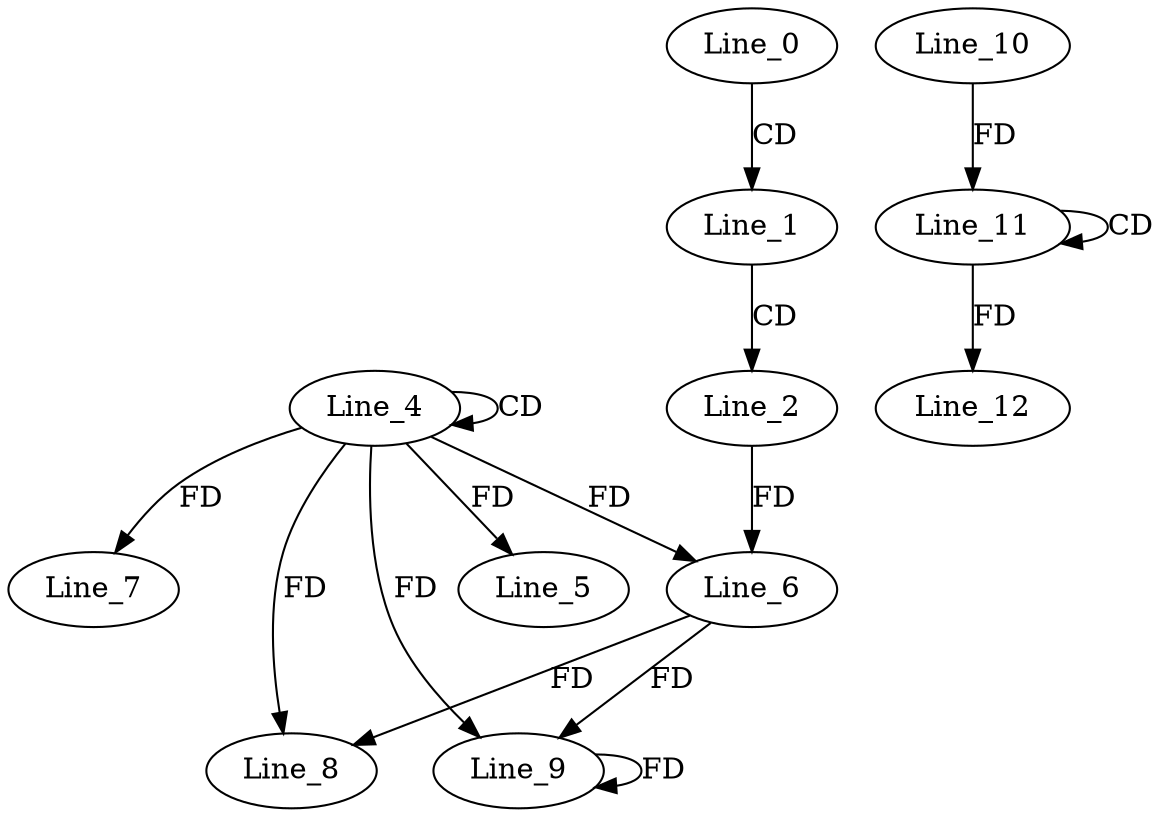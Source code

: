 digraph G {
  Line_0;
  Line_1;
  Line_2;
  Line_4;
  Line_4;
  Line_5;
  Line_6;
  Line_6;
  Line_7;
  Line_8;
  Line_6;
  Line_8;
  Line_9;
  Line_9;
  Line_9;
  Line_11;
  Line_11;
  Line_10;
  Line_12;
  Line_0 -> Line_1 [ label="CD" ];
  Line_1 -> Line_2 [ label="CD" ];
  Line_4 -> Line_4 [ label="CD" ];
  Line_4 -> Line_5 [ label="FD" ];
  Line_4 -> Line_6 [ label="FD" ];
  Line_2 -> Line_6 [ label="FD" ];
  Line_4 -> Line_7 [ label="FD" ];
  Line_4 -> Line_8 [ label="FD" ];
  Line_6 -> Line_8 [ label="FD" ];
  Line_6 -> Line_9 [ label="FD" ];
  Line_9 -> Line_9 [ label="FD" ];
  Line_4 -> Line_9 [ label="FD" ];
  Line_11 -> Line_11 [ label="CD" ];
  Line_10 -> Line_11 [ label="FD" ];
  Line_11 -> Line_12 [ label="FD" ];
}
